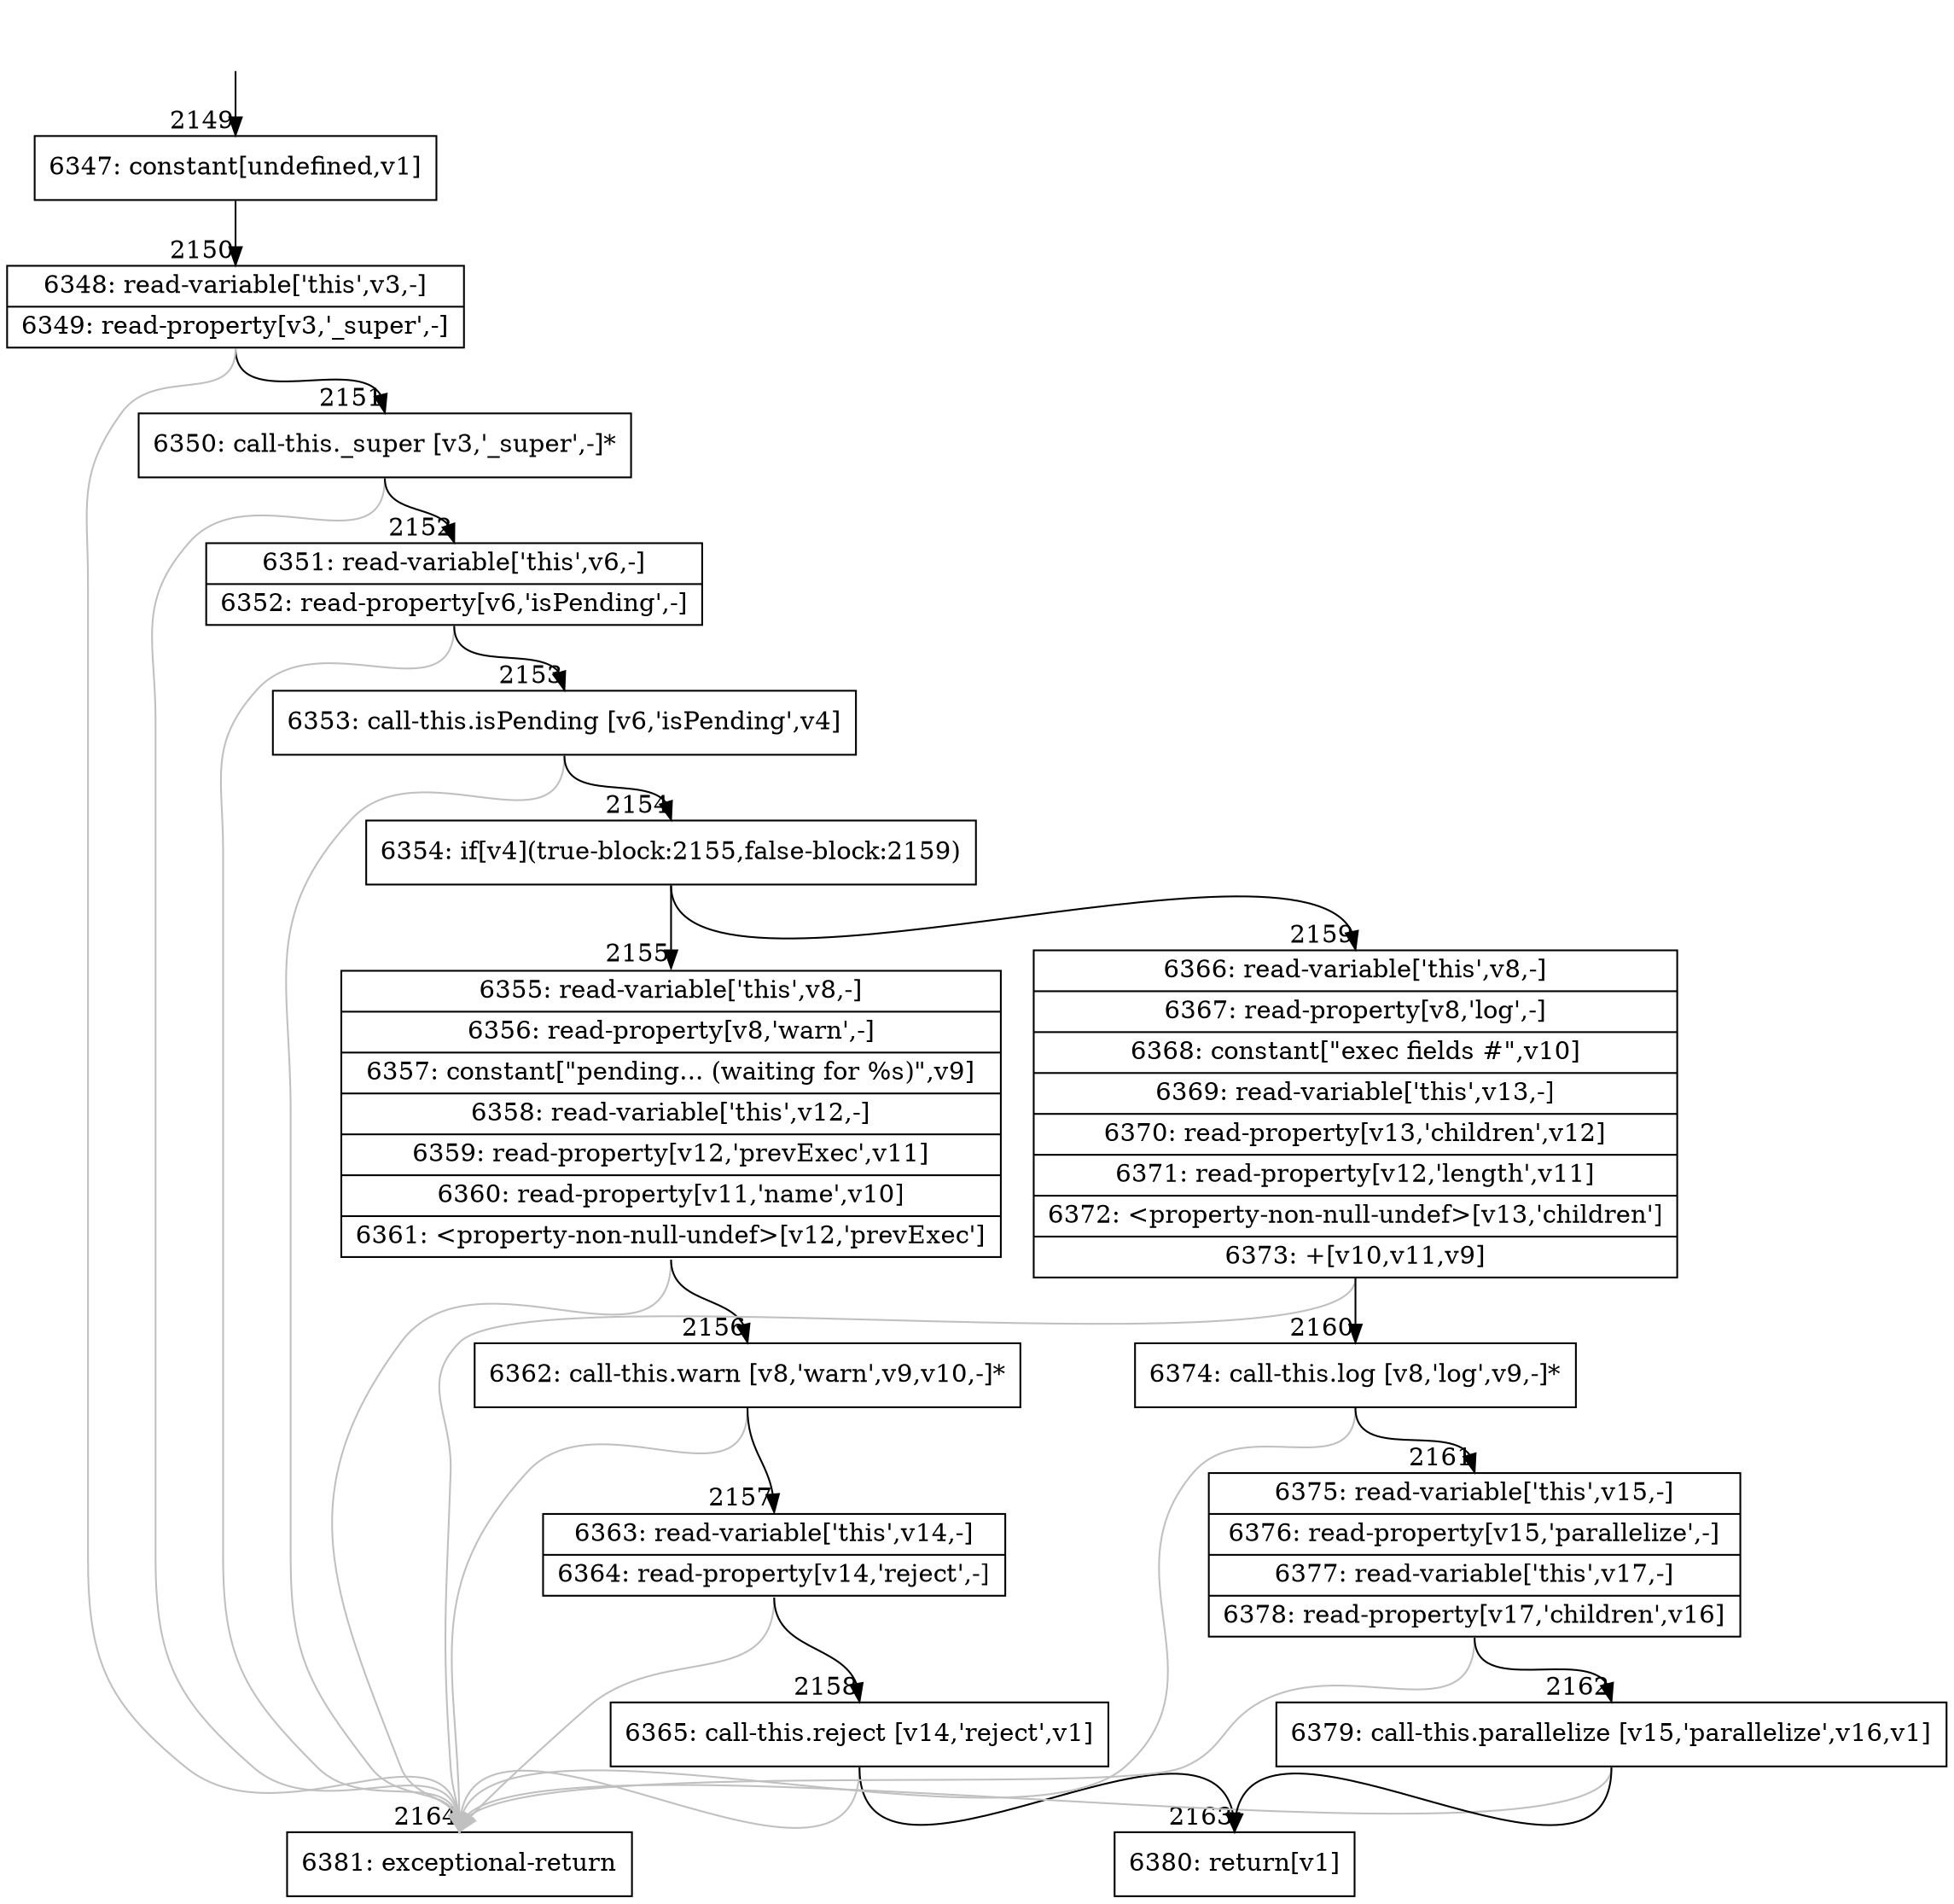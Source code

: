 digraph {
rankdir="TD"
BB_entry180[shape=none,label=""];
BB_entry180 -> BB2149 [tailport=s, headport=n, headlabel="    2149"]
BB2149 [shape=record label="{6347: constant[undefined,v1]}" ] 
BB2149 -> BB2150 [tailport=s, headport=n, headlabel="      2150"]
BB2150 [shape=record label="{6348: read-variable['this',v3,-]|6349: read-property[v3,'_super',-]}" ] 
BB2150 -> BB2151 [tailport=s, headport=n, headlabel="      2151"]
BB2150 -> BB2164 [tailport=s, headport=n, color=gray, headlabel="      2164"]
BB2151 [shape=record label="{6350: call-this._super [v3,'_super',-]*}" ] 
BB2151 -> BB2152 [tailport=s, headport=n, headlabel="      2152"]
BB2151 -> BB2164 [tailport=s, headport=n, color=gray]
BB2152 [shape=record label="{6351: read-variable['this',v6,-]|6352: read-property[v6,'isPending',-]}" ] 
BB2152 -> BB2153 [tailport=s, headport=n, headlabel="      2153"]
BB2152 -> BB2164 [tailport=s, headport=n, color=gray]
BB2153 [shape=record label="{6353: call-this.isPending [v6,'isPending',v4]}" ] 
BB2153 -> BB2154 [tailport=s, headport=n, headlabel="      2154"]
BB2153 -> BB2164 [tailport=s, headport=n, color=gray]
BB2154 [shape=record label="{6354: if[v4](true-block:2155,false-block:2159)}" ] 
BB2154 -> BB2155 [tailport=s, headport=n, headlabel="      2155"]
BB2154 -> BB2159 [tailport=s, headport=n, headlabel="      2159"]
BB2155 [shape=record label="{6355: read-variable['this',v8,-]|6356: read-property[v8,'warn',-]|6357: constant[\"pending... (waiting for %s)\",v9]|6358: read-variable['this',v12,-]|6359: read-property[v12,'prevExec',v11]|6360: read-property[v11,'name',v10]|6361: \<property-non-null-undef\>[v12,'prevExec']}" ] 
BB2155 -> BB2156 [tailport=s, headport=n, headlabel="      2156"]
BB2155 -> BB2164 [tailport=s, headport=n, color=gray]
BB2156 [shape=record label="{6362: call-this.warn [v8,'warn',v9,v10,-]*}" ] 
BB2156 -> BB2157 [tailport=s, headport=n, headlabel="      2157"]
BB2156 -> BB2164 [tailport=s, headport=n, color=gray]
BB2157 [shape=record label="{6363: read-variable['this',v14,-]|6364: read-property[v14,'reject',-]}" ] 
BB2157 -> BB2158 [tailport=s, headport=n, headlabel="      2158"]
BB2157 -> BB2164 [tailport=s, headport=n, color=gray]
BB2158 [shape=record label="{6365: call-this.reject [v14,'reject',v1]}" ] 
BB2158 -> BB2163 [tailport=s, headport=n, headlabel="      2163"]
BB2158 -> BB2164 [tailport=s, headport=n, color=gray]
BB2159 [shape=record label="{6366: read-variable['this',v8,-]|6367: read-property[v8,'log',-]|6368: constant[\"exec fields #\",v10]|6369: read-variable['this',v13,-]|6370: read-property[v13,'children',v12]|6371: read-property[v12,'length',v11]|6372: \<property-non-null-undef\>[v13,'children']|6373: +[v10,v11,v9]}" ] 
BB2159 -> BB2160 [tailport=s, headport=n, headlabel="      2160"]
BB2159 -> BB2164 [tailport=s, headport=n, color=gray]
BB2160 [shape=record label="{6374: call-this.log [v8,'log',v9,-]*}" ] 
BB2160 -> BB2161 [tailport=s, headport=n, headlabel="      2161"]
BB2160 -> BB2164 [tailport=s, headport=n, color=gray]
BB2161 [shape=record label="{6375: read-variable['this',v15,-]|6376: read-property[v15,'parallelize',-]|6377: read-variable['this',v17,-]|6378: read-property[v17,'children',v16]}" ] 
BB2161 -> BB2162 [tailport=s, headport=n, headlabel="      2162"]
BB2161 -> BB2164 [tailport=s, headport=n, color=gray]
BB2162 [shape=record label="{6379: call-this.parallelize [v15,'parallelize',v16,v1]}" ] 
BB2162 -> BB2163 [tailport=s, headport=n]
BB2162 -> BB2164 [tailport=s, headport=n, color=gray]
BB2163 [shape=record label="{6380: return[v1]}" ] 
BB2164 [shape=record label="{6381: exceptional-return}" ] 
//#$~ 1932
}

